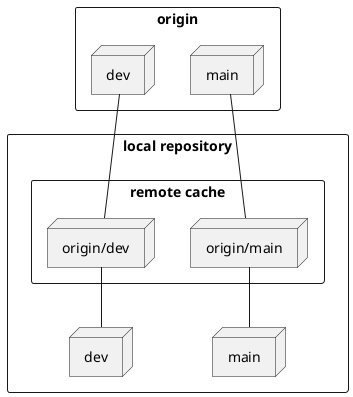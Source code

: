 @startuml name
rectangle origin {
    node main as github_main
    node dev as github_dev
}

rectangle "local repository" {

    rectangle "remote cache" {
        node "origin/main" as gh_main
        node "origin/dev" as gh_dev
    }
    node main
    node dev
}

github_main -- gh_main
gh_main -- main

github_dev -- gh_dev
gh_dev -- dev


@enduml